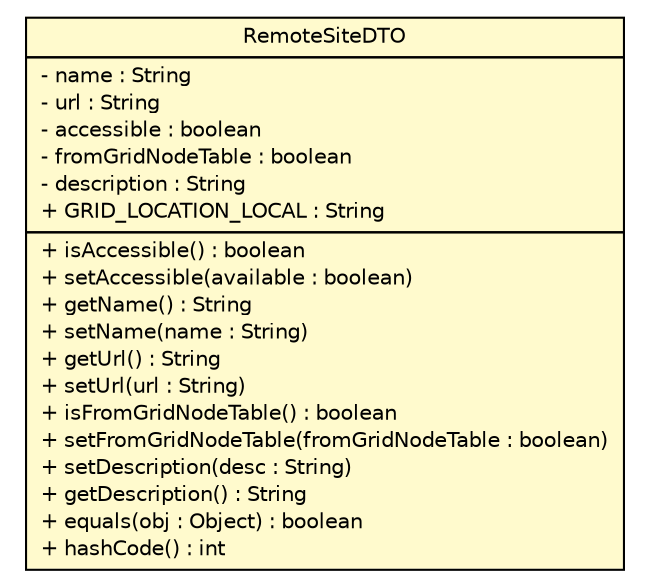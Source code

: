 #!/usr/local/bin/dot
#
# Class diagram 
# Generated by UmlGraph version 4.8 (http://www.spinellis.gr/sw/umlgraph)
#

digraph G {
	edge [fontname="Helvetica",fontsize=10,labelfontname="Helvetica",labelfontsize=10];
	node [fontname="Helvetica",fontsize=10,shape=plaintext];
	// gov.nih.nci.ncia.dto.RemoteSiteDTO
	c25613 [label=<<table border="0" cellborder="1" cellspacing="0" cellpadding="2" port="p" bgcolor="lemonChiffon" href="./RemoteSiteDTO.html">
		<tr><td><table border="0" cellspacing="0" cellpadding="1">
			<tr><td> RemoteSiteDTO </td></tr>
		</table></td></tr>
		<tr><td><table border="0" cellspacing="0" cellpadding="1">
			<tr><td align="left"> - name : String </td></tr>
			<tr><td align="left"> - url : String </td></tr>
			<tr><td align="left"> - accessible : boolean </td></tr>
			<tr><td align="left"> - fromGridNodeTable : boolean </td></tr>
			<tr><td align="left"> - description : String </td></tr>
			<tr><td align="left"> + GRID_LOCATION_LOCAL : String </td></tr>
		</table></td></tr>
		<tr><td><table border="0" cellspacing="0" cellpadding="1">
			<tr><td align="left"> + isAccessible() : boolean </td></tr>
			<tr><td align="left"> + setAccessible(available : boolean) </td></tr>
			<tr><td align="left"> + getName() : String </td></tr>
			<tr><td align="left"> + setName(name : String) </td></tr>
			<tr><td align="left"> + getUrl() : String </td></tr>
			<tr><td align="left"> + setUrl(url : String) </td></tr>
			<tr><td align="left"> + isFromGridNodeTable() : boolean </td></tr>
			<tr><td align="left"> + setFromGridNodeTable(fromGridNodeTable : boolean) </td></tr>
			<tr><td align="left"> + setDescription(desc : String) </td></tr>
			<tr><td align="left"> + getDescription() : String </td></tr>
			<tr><td align="left"> + equals(obj : Object) : boolean </td></tr>
			<tr><td align="left"> + hashCode() : int </td></tr>
		</table></td></tr>
		</table>>, fontname="Helvetica", fontcolor="black", fontsize=10.0];
}

